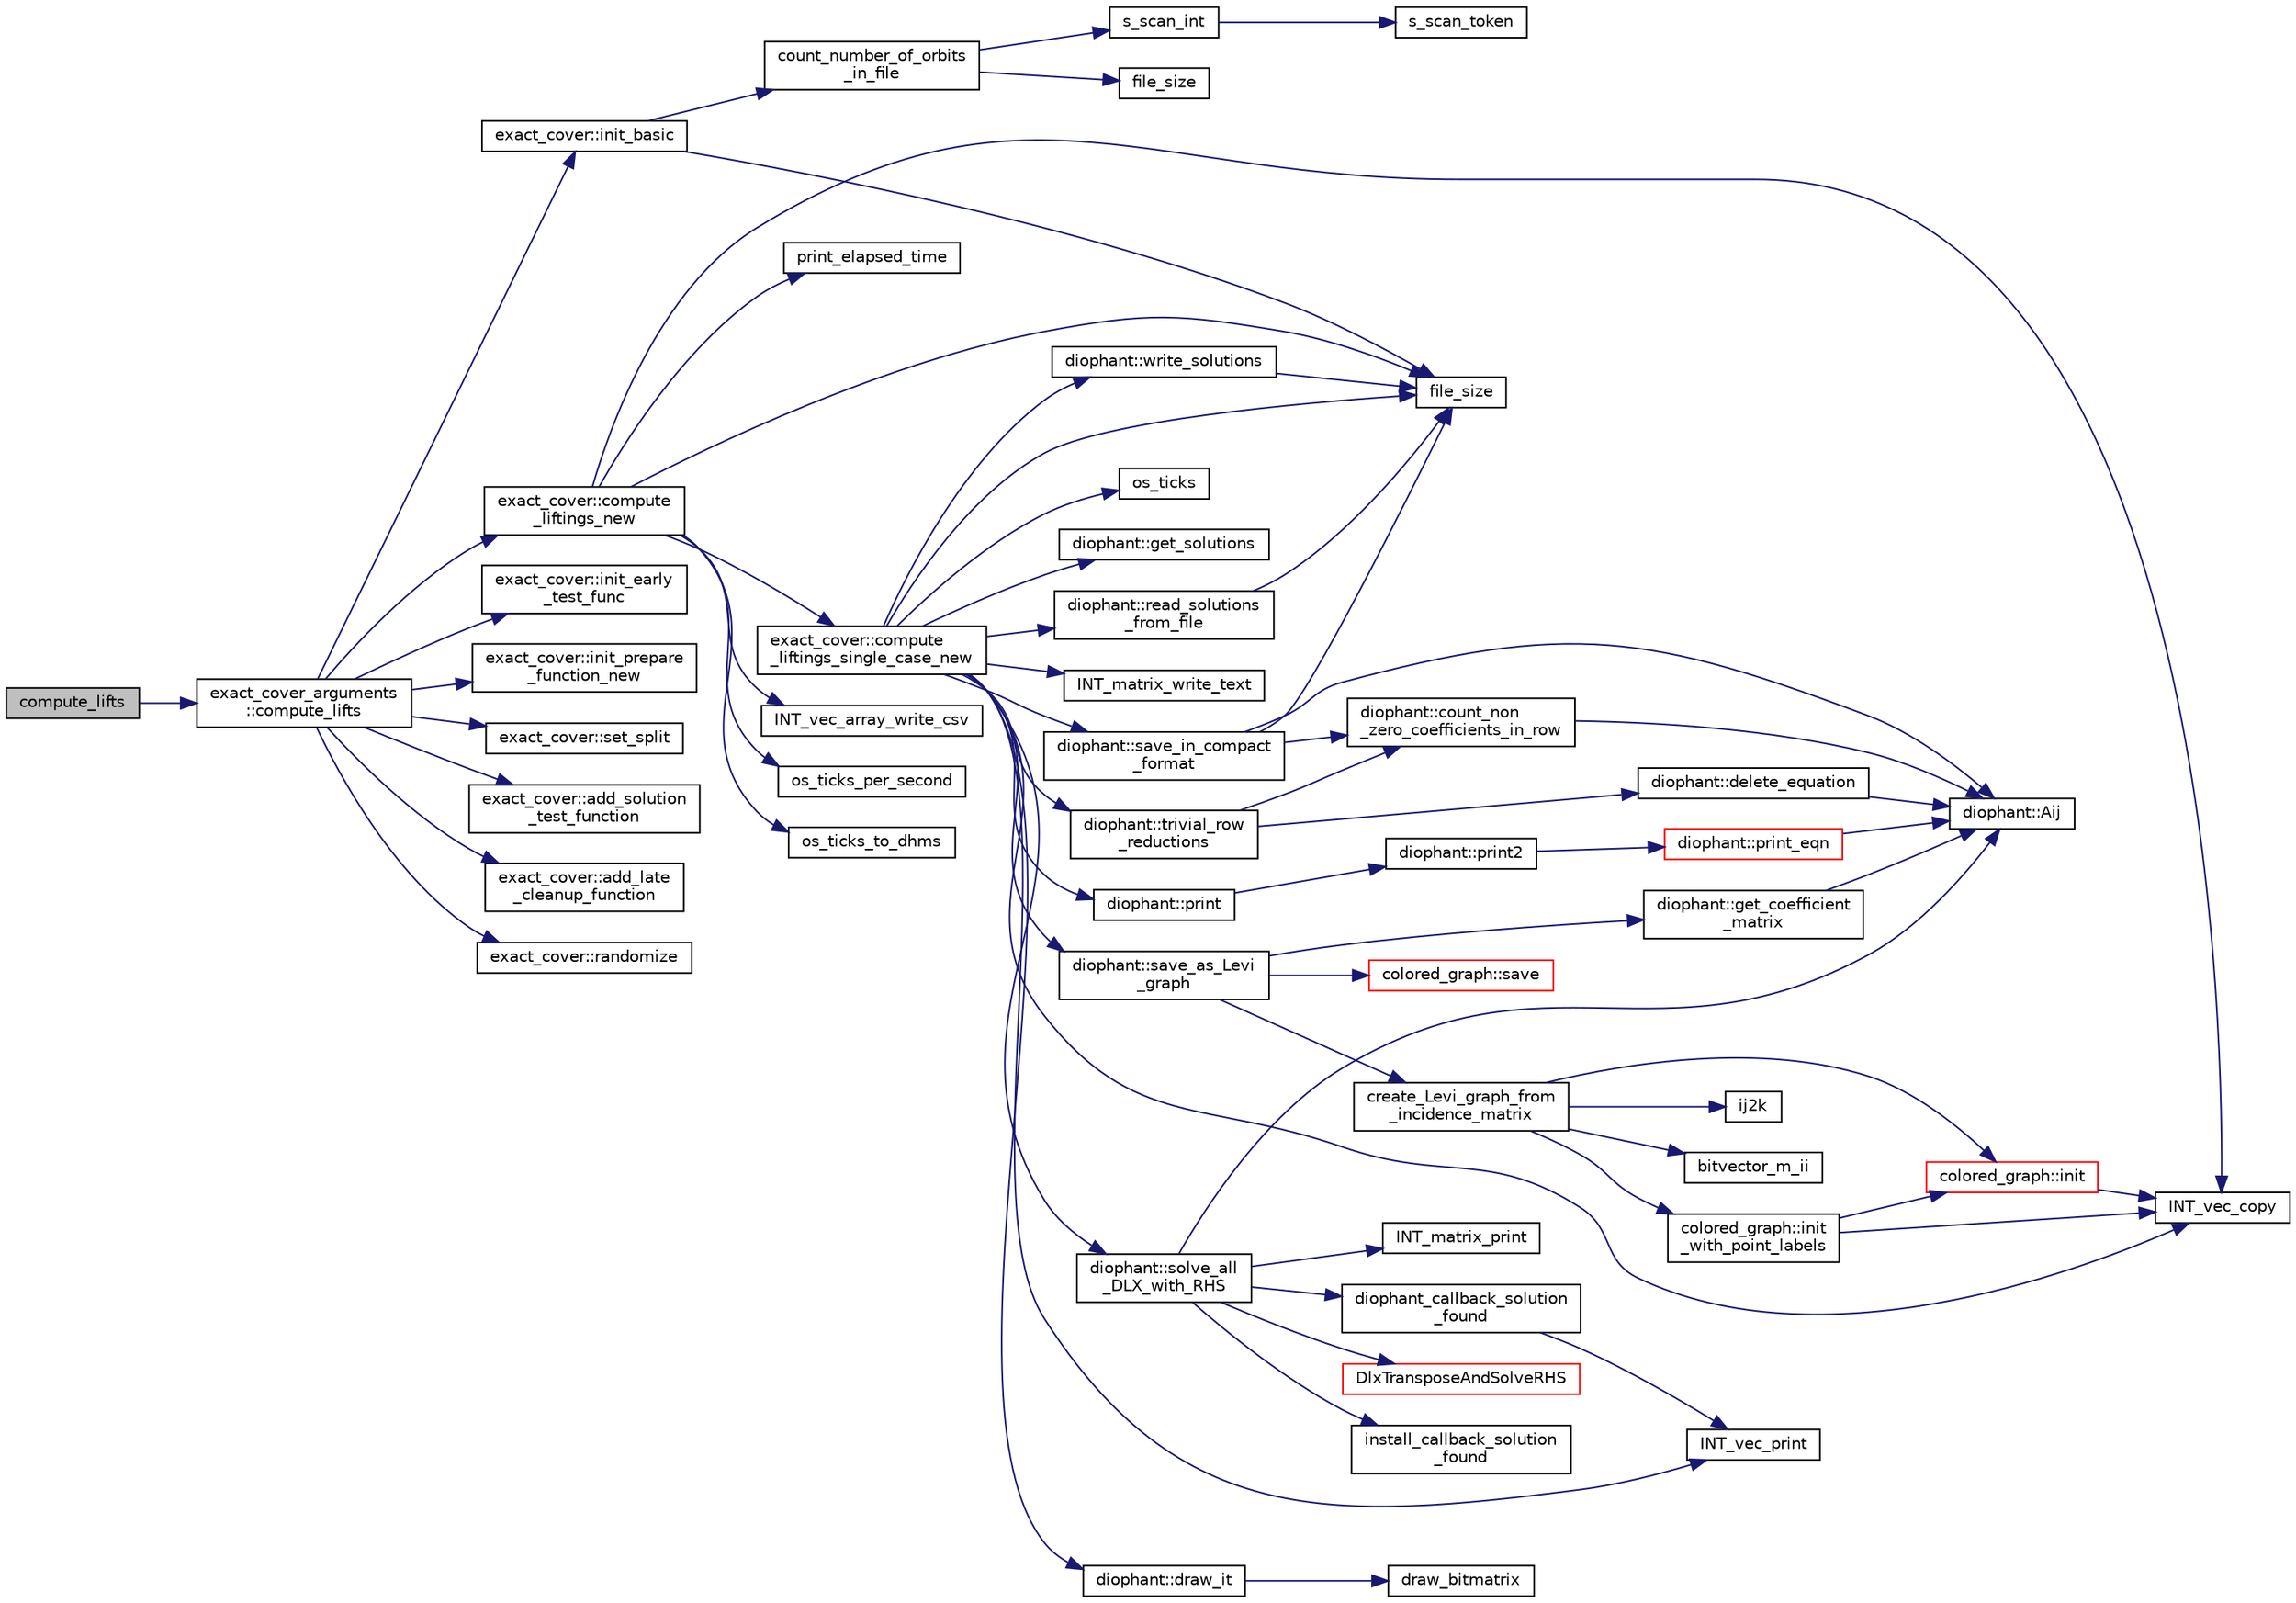 digraph "compute_lifts"
{
  edge [fontname="Helvetica",fontsize="10",labelfontname="Helvetica",labelfontsize="10"];
  node [fontname="Helvetica",fontsize="10",shape=record];
  rankdir="LR";
  Node0 [label="compute_lifts",height=0.2,width=0.4,color="black", fillcolor="grey75", style="filled", fontcolor="black"];
  Node0 -> Node1 [color="midnightblue",fontsize="10",style="solid",fontname="Helvetica"];
  Node1 [label="exact_cover_arguments\l::compute_lifts",height=0.2,width=0.4,color="black", fillcolor="white", style="filled",URL="$d3/dae/classexact__cover__arguments.html#ab0cdb09a17201c89aa9f83bd511dbbf7"];
  Node1 -> Node2 [color="midnightblue",fontsize="10",style="solid",fontname="Helvetica"];
  Node2 [label="exact_cover::init_basic",height=0.2,width=0.4,color="black", fillcolor="white", style="filled",URL="$df/d94/classexact__cover.html#a188961cda99906946f33aea0bef3c6ce"];
  Node2 -> Node3 [color="midnightblue",fontsize="10",style="solid",fontname="Helvetica"];
  Node3 [label="file_size",height=0.2,width=0.4,color="black", fillcolor="white", style="filled",URL="$df/dbf/sajeeb_8_c.html#a5c37cf5785204b6e9adf647dc14d0e50"];
  Node2 -> Node4 [color="midnightblue",fontsize="10",style="solid",fontname="Helvetica"];
  Node4 [label="count_number_of_orbits\l_in_file",height=0.2,width=0.4,color="black", fillcolor="white", style="filled",URL="$d5/db4/io__and__os_8h.html#a03fc77fe7369425fbd18f3fa587f1af5"];
  Node4 -> Node5 [color="midnightblue",fontsize="10",style="solid",fontname="Helvetica"];
  Node5 [label="file_size",height=0.2,width=0.4,color="black", fillcolor="white", style="filled",URL="$d4/d74/util_8_c.html#a5c37cf5785204b6e9adf647dc14d0e50"];
  Node4 -> Node6 [color="midnightblue",fontsize="10",style="solid",fontname="Helvetica"];
  Node6 [label="s_scan_int",height=0.2,width=0.4,color="black", fillcolor="white", style="filled",URL="$d4/d74/util_8_c.html#ab43cab8ae063700a2fc82113b69eea5f"];
  Node6 -> Node7 [color="midnightblue",fontsize="10",style="solid",fontname="Helvetica"];
  Node7 [label="s_scan_token",height=0.2,width=0.4,color="black", fillcolor="white", style="filled",URL="$d4/d74/util_8_c.html#a8d1a4ad92d09138f7a1a7e389469ed45"];
  Node1 -> Node8 [color="midnightblue",fontsize="10",style="solid",fontname="Helvetica"];
  Node8 [label="exact_cover::init_early\l_test_func",height=0.2,width=0.4,color="black", fillcolor="white", style="filled",URL="$df/d94/classexact__cover.html#aee841d3e1eddaab69d4a18b025d19ca6"];
  Node1 -> Node9 [color="midnightblue",fontsize="10",style="solid",fontname="Helvetica"];
  Node9 [label="exact_cover::init_prepare\l_function_new",height=0.2,width=0.4,color="black", fillcolor="white", style="filled",URL="$df/d94/classexact__cover.html#a9e89d3f72d33e5511c2abae0b29e4cb0"];
  Node1 -> Node10 [color="midnightblue",fontsize="10",style="solid",fontname="Helvetica"];
  Node10 [label="exact_cover::set_split",height=0.2,width=0.4,color="black", fillcolor="white", style="filled",URL="$df/d94/classexact__cover.html#a931a1b03aef6d50b927380425110992f"];
  Node1 -> Node11 [color="midnightblue",fontsize="10",style="solid",fontname="Helvetica"];
  Node11 [label="exact_cover::add_solution\l_test_function",height=0.2,width=0.4,color="black", fillcolor="white", style="filled",URL="$df/d94/classexact__cover.html#a53ef396371afebb15465d243e21d3cfc"];
  Node1 -> Node12 [color="midnightblue",fontsize="10",style="solid",fontname="Helvetica"];
  Node12 [label="exact_cover::add_late\l_cleanup_function",height=0.2,width=0.4,color="black", fillcolor="white", style="filled",URL="$df/d94/classexact__cover.html#aff4169e2c7db2c98736c5d59c486a1d0"];
  Node1 -> Node13 [color="midnightblue",fontsize="10",style="solid",fontname="Helvetica"];
  Node13 [label="exact_cover::randomize",height=0.2,width=0.4,color="black", fillcolor="white", style="filled",URL="$df/d94/classexact__cover.html#a6af91d1aa0f385822708da4bbd94480f"];
  Node1 -> Node14 [color="midnightblue",fontsize="10",style="solid",fontname="Helvetica"];
  Node14 [label="exact_cover::compute\l_liftings_new",height=0.2,width=0.4,color="black", fillcolor="white", style="filled",URL="$df/d94/classexact__cover.html#a1438b5e280f85abcabeb7f68eeabb72b"];
  Node14 -> Node15 [color="midnightblue",fontsize="10",style="solid",fontname="Helvetica"];
  Node15 [label="exact_cover::compute\l_liftings_single_case_new",height=0.2,width=0.4,color="black", fillcolor="white", style="filled",URL="$df/d94/classexact__cover.html#ab111dd375f84d6f60ec7edeb2b18523e"];
  Node15 -> Node16 [color="midnightblue",fontsize="10",style="solid",fontname="Helvetica"];
  Node16 [label="INT_vec_copy",height=0.2,width=0.4,color="black", fillcolor="white", style="filled",URL="$df/dbf/sajeeb_8_c.html#ac2d875e27e009af6ec04d17254d11075"];
  Node15 -> Node17 [color="midnightblue",fontsize="10",style="solid",fontname="Helvetica"];
  Node17 [label="INT_vec_print",height=0.2,width=0.4,color="black", fillcolor="white", style="filled",URL="$df/dbf/sajeeb_8_c.html#a79a5901af0b47dd0d694109543c027fe"];
  Node15 -> Node18 [color="midnightblue",fontsize="10",style="solid",fontname="Helvetica"];
  Node18 [label="diophant::print",height=0.2,width=0.4,color="black", fillcolor="white", style="filled",URL="$d7/d9c/classdiophant.html#a887f3ce883ac947ac177d50e727bf5e8"];
  Node18 -> Node19 [color="midnightblue",fontsize="10",style="solid",fontname="Helvetica"];
  Node19 [label="diophant::print2",height=0.2,width=0.4,color="black", fillcolor="white", style="filled",URL="$d7/d9c/classdiophant.html#af4b3684270925d0d766a3a0d3089e195"];
  Node19 -> Node20 [color="midnightblue",fontsize="10",style="solid",fontname="Helvetica"];
  Node20 [label="diophant::print_eqn",height=0.2,width=0.4,color="red", fillcolor="white", style="filled",URL="$d7/d9c/classdiophant.html#a94f356a90925f7a0d966f982a7c5a437"];
  Node20 -> Node21 [color="midnightblue",fontsize="10",style="solid",fontname="Helvetica"];
  Node21 [label="diophant::Aij",height=0.2,width=0.4,color="black", fillcolor="white", style="filled",URL="$d7/d9c/classdiophant.html#af86d3bf833485e2f2d7b4a19288fc698"];
  Node15 -> Node24 [color="midnightblue",fontsize="10",style="solid",fontname="Helvetica"];
  Node24 [label="diophant::trivial_row\l_reductions",height=0.2,width=0.4,color="black", fillcolor="white", style="filled",URL="$d7/d9c/classdiophant.html#a8d22fc916f3a0dc96604759f1685c1a3"];
  Node24 -> Node25 [color="midnightblue",fontsize="10",style="solid",fontname="Helvetica"];
  Node25 [label="diophant::count_non\l_zero_coefficients_in_row",height=0.2,width=0.4,color="black", fillcolor="white", style="filled",URL="$d7/d9c/classdiophant.html#a32575931589f47546ba7b7ef9fb99e68"];
  Node25 -> Node21 [color="midnightblue",fontsize="10",style="solid",fontname="Helvetica"];
  Node24 -> Node26 [color="midnightblue",fontsize="10",style="solid",fontname="Helvetica"];
  Node26 [label="diophant::delete_equation",height=0.2,width=0.4,color="black", fillcolor="white", style="filled",URL="$d7/d9c/classdiophant.html#a358275d27c4c84ec1314c0b2fa027f7e"];
  Node26 -> Node21 [color="midnightblue",fontsize="10",style="solid",fontname="Helvetica"];
  Node15 -> Node27 [color="midnightblue",fontsize="10",style="solid",fontname="Helvetica"];
  Node27 [label="diophant::draw_it",height=0.2,width=0.4,color="black", fillcolor="white", style="filled",URL="$d7/d9c/classdiophant.html#a2d767259ba2547eb19000e02a0035f08"];
  Node27 -> Node28 [color="midnightblue",fontsize="10",style="solid",fontname="Helvetica"];
  Node28 [label="draw_bitmatrix",height=0.2,width=0.4,color="black", fillcolor="white", style="filled",URL="$d9/d29/draw_8_c.html#a725151f4184826d0b71256f5c38e70f0"];
  Node15 -> Node29 [color="midnightblue",fontsize="10",style="solid",fontname="Helvetica"];
  Node29 [label="diophant::save_as_Levi\l_graph",height=0.2,width=0.4,color="black", fillcolor="white", style="filled",URL="$d7/d9c/classdiophant.html#ae4eb639f6ce4451428a473c5e2be429d"];
  Node29 -> Node30 [color="midnightblue",fontsize="10",style="solid",fontname="Helvetica"];
  Node30 [label="diophant::get_coefficient\l_matrix",height=0.2,width=0.4,color="black", fillcolor="white", style="filled",URL="$d7/d9c/classdiophant.html#a63b458bec7327942d408e2b3135aa4e7"];
  Node30 -> Node21 [color="midnightblue",fontsize="10",style="solid",fontname="Helvetica"];
  Node29 -> Node31 [color="midnightblue",fontsize="10",style="solid",fontname="Helvetica"];
  Node31 [label="create_Levi_graph_from\l_incidence_matrix",height=0.2,width=0.4,color="black", fillcolor="white", style="filled",URL="$da/da9/galois__global_8_c.html#a985e3f3df23d58f6aa691ba3e5e6f249"];
  Node31 -> Node32 [color="midnightblue",fontsize="10",style="solid",fontname="Helvetica"];
  Node32 [label="ij2k",height=0.2,width=0.4,color="black", fillcolor="white", style="filled",URL="$df/dbf/sajeeb_8_c.html#a68a0fe85ad4b80a9220cb33f9c4c0042"];
  Node31 -> Node33 [color="midnightblue",fontsize="10",style="solid",fontname="Helvetica"];
  Node33 [label="bitvector_m_ii",height=0.2,width=0.4,color="black", fillcolor="white", style="filled",URL="$df/dbf/sajeeb_8_c.html#a31da55e2b26316d582cd322dc670b67b"];
  Node31 -> Node34 [color="midnightblue",fontsize="10",style="solid",fontname="Helvetica"];
  Node34 [label="colored_graph::init\l_with_point_labels",height=0.2,width=0.4,color="black", fillcolor="white", style="filled",URL="$dc/de2/classcolored__graph.html#a988d41f23300407c71570cb7ea06e593"];
  Node34 -> Node35 [color="midnightblue",fontsize="10",style="solid",fontname="Helvetica"];
  Node35 [label="colored_graph::init",height=0.2,width=0.4,color="red", fillcolor="white", style="filled",URL="$dc/de2/classcolored__graph.html#a4b917cdc9c6203a5a750c321e791bc7d"];
  Node35 -> Node16 [color="midnightblue",fontsize="10",style="solid",fontname="Helvetica"];
  Node34 -> Node16 [color="midnightblue",fontsize="10",style="solid",fontname="Helvetica"];
  Node31 -> Node35 [color="midnightblue",fontsize="10",style="solid",fontname="Helvetica"];
  Node29 -> Node37 [color="midnightblue",fontsize="10",style="solid",fontname="Helvetica"];
  Node37 [label="colored_graph::save",height=0.2,width=0.4,color="red", fillcolor="white", style="filled",URL="$dc/de2/classcolored__graph.html#a562912fb7464addacd865057a1a48f75"];
  Node15 -> Node48 [color="midnightblue",fontsize="10",style="solid",fontname="Helvetica"];
  Node48 [label="diophant::save_in_compact\l_format",height=0.2,width=0.4,color="black", fillcolor="white", style="filled",URL="$d7/d9c/classdiophant.html#a7119e1f2b15ffe94385227cf731b7e8e"];
  Node48 -> Node21 [color="midnightblue",fontsize="10",style="solid",fontname="Helvetica"];
  Node48 -> Node25 [color="midnightblue",fontsize="10",style="solid",fontname="Helvetica"];
  Node48 -> Node3 [color="midnightblue",fontsize="10",style="solid",fontname="Helvetica"];
  Node15 -> Node49 [color="midnightblue",fontsize="10",style="solid",fontname="Helvetica"];
  Node49 [label="os_ticks",height=0.2,width=0.4,color="black", fillcolor="white", style="filled",URL="$d5/db4/io__and__os_8h.html#a3da6d2b09e35d569adb7101dffcb5224"];
  Node15 -> Node50 [color="midnightblue",fontsize="10",style="solid",fontname="Helvetica"];
  Node50 [label="diophant::solve_all\l_DLX_with_RHS",height=0.2,width=0.4,color="black", fillcolor="white", style="filled",URL="$d7/d9c/classdiophant.html#a6423b067628b3caa1a6d2063ee803fac"];
  Node50 -> Node51 [color="midnightblue",fontsize="10",style="solid",fontname="Helvetica"];
  Node51 [label="install_callback_solution\l_found",height=0.2,width=0.4,color="black", fillcolor="white", style="filled",URL="$d9/d5e/lib_2foundations_2solvers_2dlx_8_c.html#a69c3d94a3b3f3520355fc78794c82783"];
  Node50 -> Node52 [color="midnightblue",fontsize="10",style="solid",fontname="Helvetica"];
  Node52 [label="diophant_callback_solution\l_found",height=0.2,width=0.4,color="black", fillcolor="white", style="filled",URL="$dc/dfe/diophant_8_c.html#a9868811a3121c55ac9dc2a116aa15d0c"];
  Node52 -> Node17 [color="midnightblue",fontsize="10",style="solid",fontname="Helvetica"];
  Node50 -> Node21 [color="midnightblue",fontsize="10",style="solid",fontname="Helvetica"];
  Node50 -> Node53 [color="midnightblue",fontsize="10",style="solid",fontname="Helvetica"];
  Node53 [label="INT_matrix_print",height=0.2,width=0.4,color="black", fillcolor="white", style="filled",URL="$d5/db4/io__and__os_8h.html#afd4180a24bef3a2b584668a4eaf607ff"];
  Node50 -> Node54 [color="midnightblue",fontsize="10",style="solid",fontname="Helvetica"];
  Node54 [label="DlxTransposeAndSolveRHS",height=0.2,width=0.4,color="red", fillcolor="white", style="filled",URL="$d9/d5e/lib_2foundations_2solvers_2dlx_8_c.html#ae4b7ea72e7db2005606be60f7fd70b94"];
  Node15 -> Node3 [color="midnightblue",fontsize="10",style="solid",fontname="Helvetica"];
  Node15 -> Node71 [color="midnightblue",fontsize="10",style="solid",fontname="Helvetica"];
  Node71 [label="diophant::read_solutions\l_from_file",height=0.2,width=0.4,color="black", fillcolor="white", style="filled",URL="$d7/d9c/classdiophant.html#a4077aed588c27beff6c309f096c6fef5"];
  Node71 -> Node3 [color="midnightblue",fontsize="10",style="solid",fontname="Helvetica"];
  Node15 -> Node72 [color="midnightblue",fontsize="10",style="solid",fontname="Helvetica"];
  Node72 [label="diophant::write_solutions",height=0.2,width=0.4,color="black", fillcolor="white", style="filled",URL="$d7/d9c/classdiophant.html#a5c17c2a311dd2e6b5d827810c68dc74e"];
  Node72 -> Node3 [color="midnightblue",fontsize="10",style="solid",fontname="Helvetica"];
  Node15 -> Node73 [color="midnightblue",fontsize="10",style="solid",fontname="Helvetica"];
  Node73 [label="diophant::get_solutions",height=0.2,width=0.4,color="black", fillcolor="white", style="filled",URL="$d7/d9c/classdiophant.html#a3a77d2ec2f596cbca5677dda567ca34b"];
  Node15 -> Node74 [color="midnightblue",fontsize="10",style="solid",fontname="Helvetica"];
  Node74 [label="INT_matrix_write_text",height=0.2,width=0.4,color="black", fillcolor="white", style="filled",URL="$d5/db4/io__and__os_8h.html#a3875416451748de5d1f4bf92f2716e53"];
  Node14 -> Node75 [color="midnightblue",fontsize="10",style="solid",fontname="Helvetica"];
  Node75 [label="os_ticks_per_second",height=0.2,width=0.4,color="black", fillcolor="white", style="filled",URL="$d5/db4/io__and__os_8h.html#a1b35e7a094dfde9db39ae352c9c17042"];
  Node14 -> Node76 [color="midnightblue",fontsize="10",style="solid",fontname="Helvetica"];
  Node76 [label="os_ticks_to_dhms",height=0.2,width=0.4,color="black", fillcolor="white", style="filled",URL="$d5/db4/io__and__os_8h.html#a0d715587fd9b8ab4e2bc822a2be313ba"];
  Node14 -> Node77 [color="midnightblue",fontsize="10",style="solid",fontname="Helvetica"];
  Node77 [label="print_elapsed_time",height=0.2,width=0.4,color="black", fillcolor="white", style="filled",URL="$d5/db4/io__and__os_8h.html#a92d16200f8fa968b259ca347e3549244"];
  Node14 -> Node16 [color="midnightblue",fontsize="10",style="solid",fontname="Helvetica"];
  Node14 -> Node3 [color="midnightblue",fontsize="10",style="solid",fontname="Helvetica"];
  Node14 -> Node78 [color="midnightblue",fontsize="10",style="solid",fontname="Helvetica"];
  Node78 [label="INT_vec_array_write_csv",height=0.2,width=0.4,color="black", fillcolor="white", style="filled",URL="$d5/db4/io__and__os_8h.html#a803b2b8fcb0a06e4b983a40a7d0c2232"];
}
